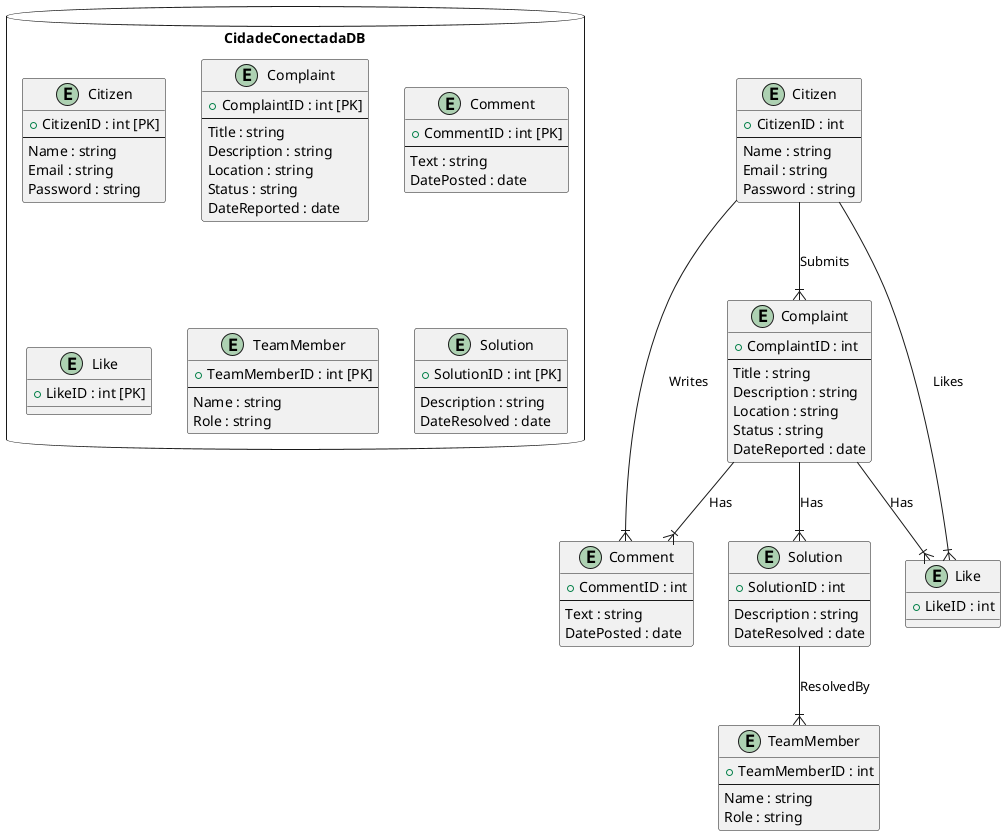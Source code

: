 @startuml
!define ENTITY entity

!define DATABASE database

!define END end

!define LEFT to left

ENTITY Citizen {
  + CitizenID : int
  --
  Name : string
  Email : string
  Password : string
}

ENTITY Complaint {
  + ComplaintID : int
  --
  Title : string
  Description : string
  Location : string
  Status : string
  DateReported : date
}

ENTITY Comment {
  + CommentID : int
  --
  Text : string
  DatePosted : date
}

ENTITY Like {
  + LikeID : int
}

ENTITY TeamMember {
  + TeamMemberID : int
  --
  Name : string
  Role : string
}

ENTITY Solution {
  + SolutionID : int
  --
  Description : string
  DateResolved : date
}

Citizen --|{ Complaint : Submits
Citizen --|{ Comment : Writes
Citizen --|{ Like : Likes
Complaint --|{ Comment : Has
Complaint --|{ Like : Has
Complaint --|{ Solution : Has
Solution --|{ TeamMember : ResolvedBy

database "CidadeConectadaDB" {
  ENTITY Citizen {
    + CitizenID : int [PK]
    --
    Name : string
    Email : string
    Password : string
  }

  ENTITY Complaint {
    + ComplaintID : int [PK]
    --
    Title : string
    Description : string
    Location : string
    Status : string
    DateReported : date
  }

  ENTITY Comment {
    + CommentID : int [PK]
    --
    Text : string
    DatePosted : date
  }

  ENTITY Like {
    + LikeID : int [PK]
  }

  ENTITY TeamMember {
    + TeamMemberID : int [PK]
    --
    Name : string
    Role : string
  }

  ENTITY Solution {
    + SolutionID : int [PK]
    --
    Description : string
    DateResolved : date
  }
}

@enduml